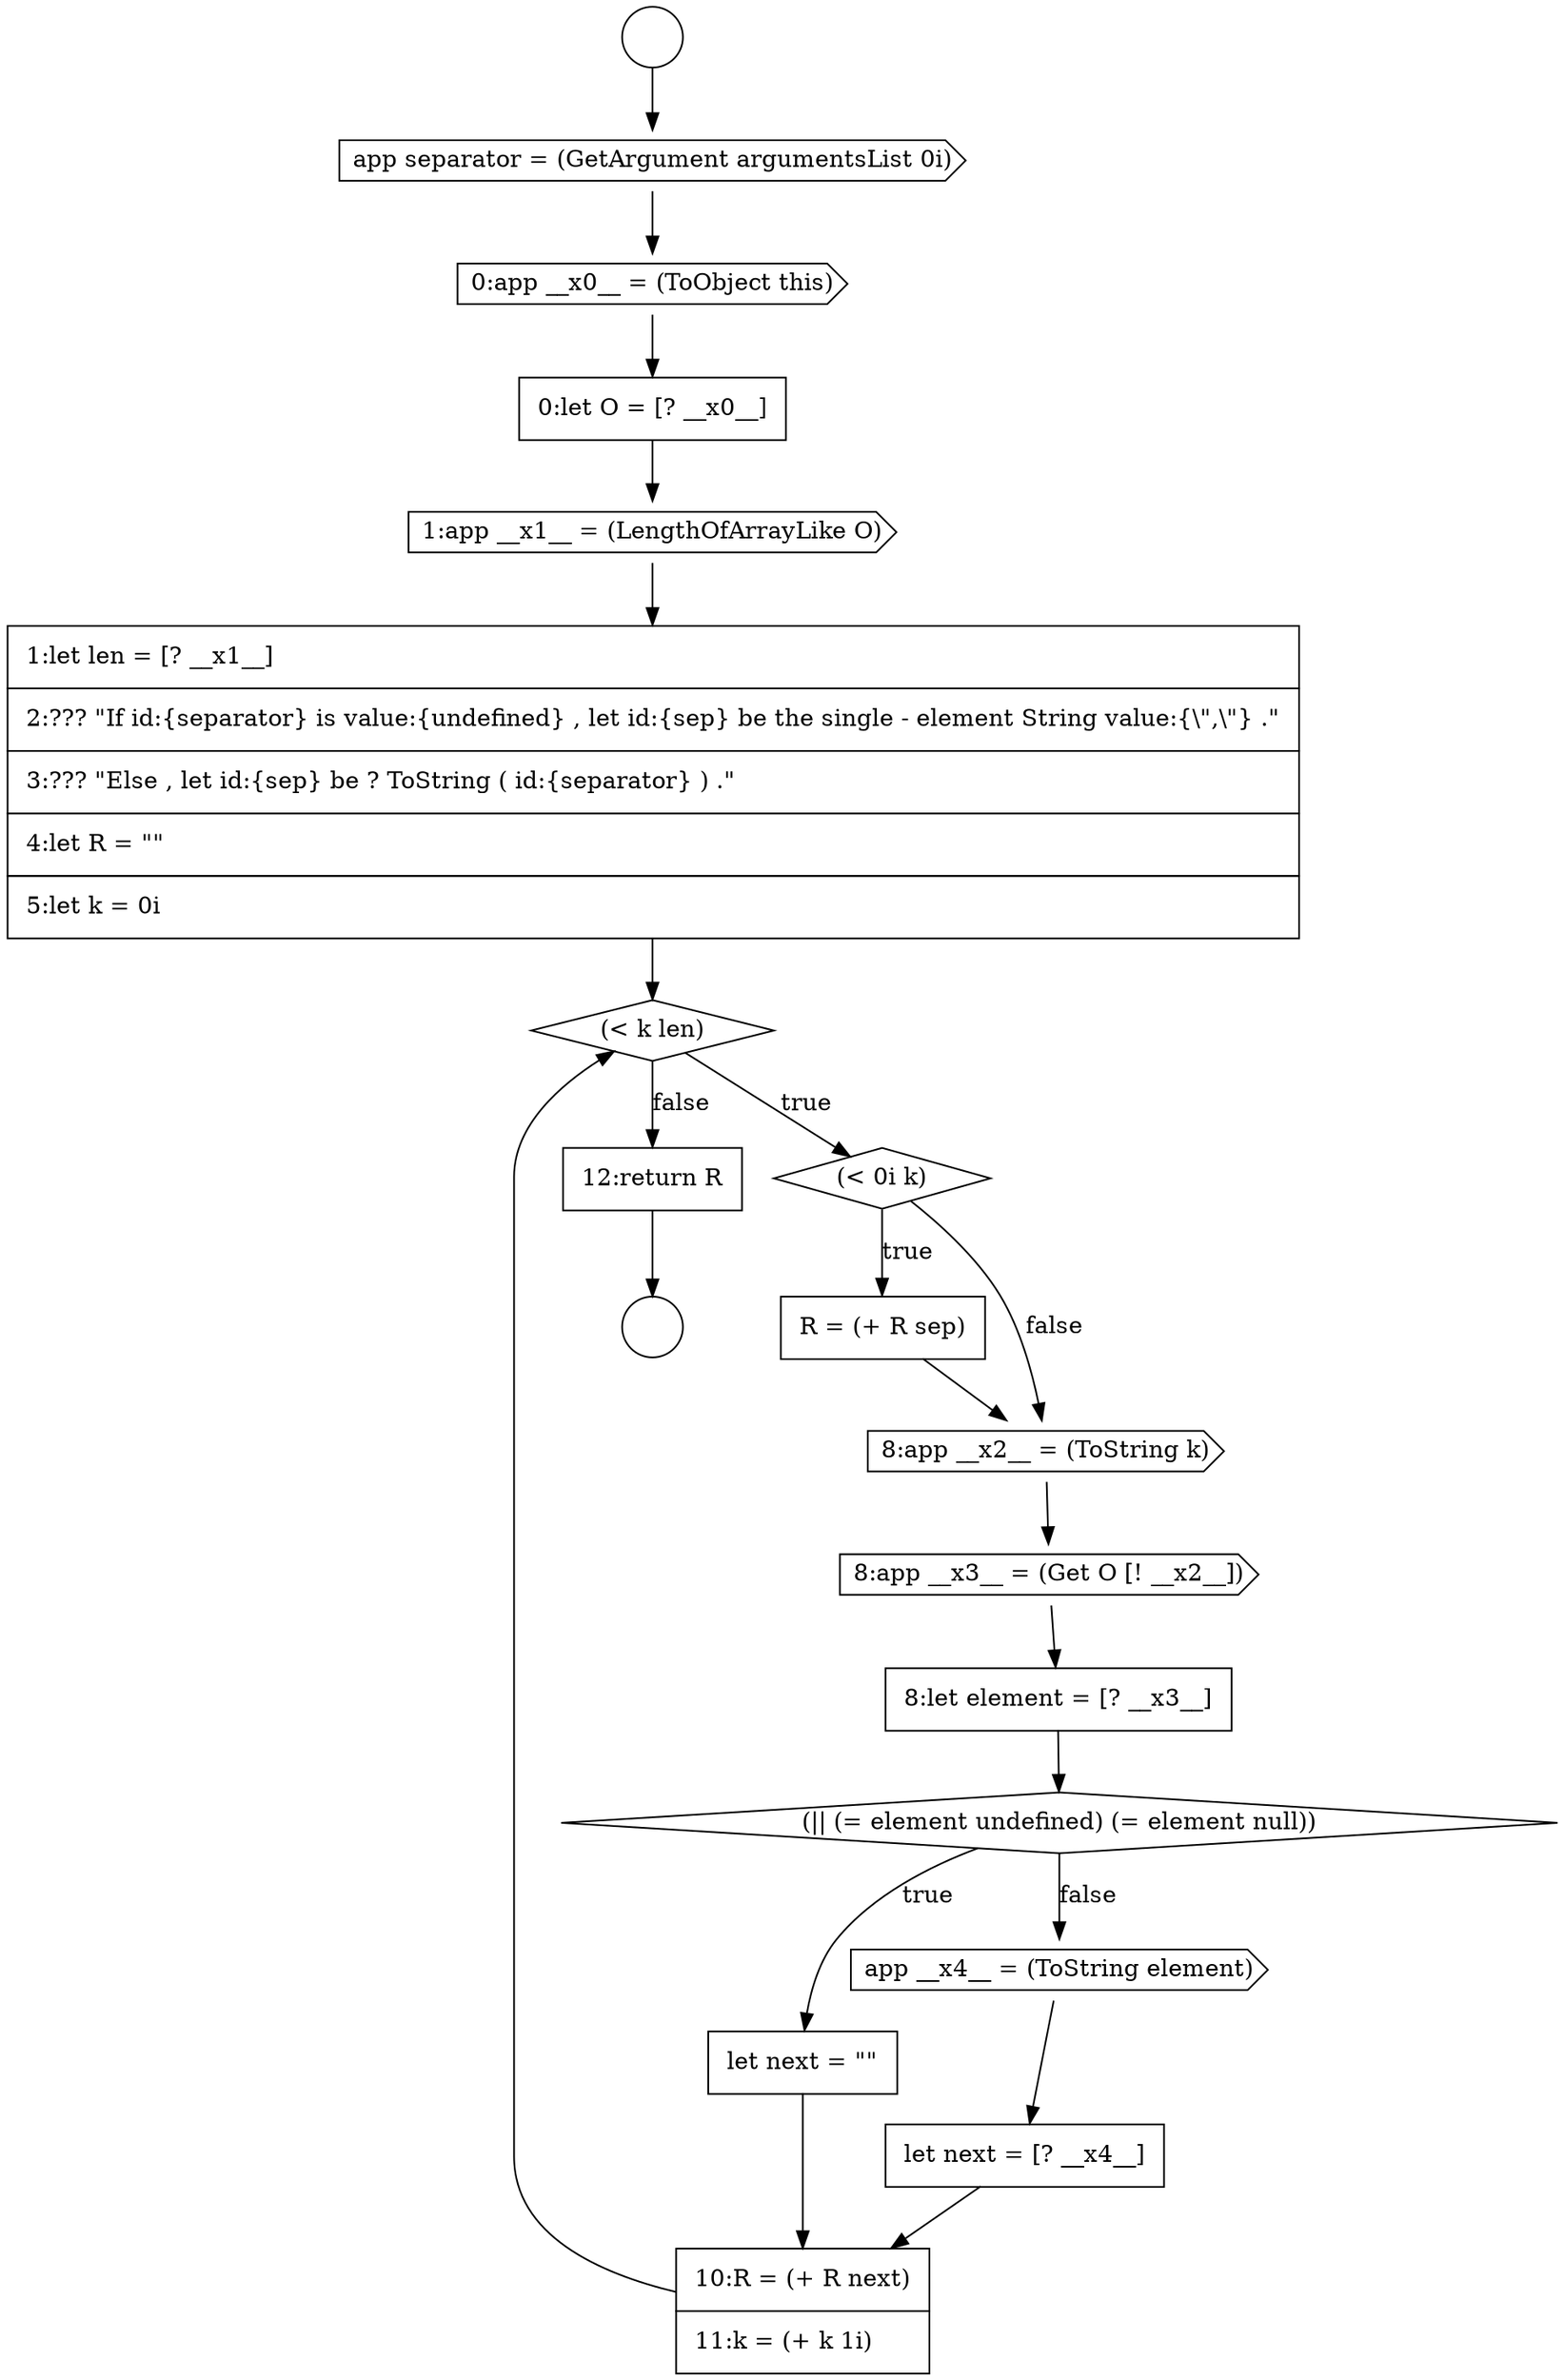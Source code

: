 digraph {
  node16456 [shape=none, margin=0, label=<<font color="black">
    <table border="0" cellborder="1" cellspacing="0" cellpadding="10">
      <tr><td align="left">1:let len = [? __x1__]</td></tr>
      <tr><td align="left">2:??? &quot;If id:{separator} is value:{undefined} , let id:{sep} be the single - element String value:{\&quot;,\&quot;} .&quot;</td></tr>
      <tr><td align="left">3:??? &quot;Else , let id:{sep} be ? ToString ( id:{separator} ) .&quot;</td></tr>
      <tr><td align="left">4:let R = &quot;&quot;</td></tr>
      <tr><td align="left">5:let k = 0i</td></tr>
    </table>
  </font>> color="black" fillcolor="white" style=filled]
  node16452 [shape=cds, label=<<font color="black">app separator = (GetArgument argumentsList 0i)</font>> color="black" fillcolor="white" style=filled]
  node16463 [shape=diamond, label=<<font color="black">(|| (= element undefined) (= element null))</font>> color="black" fillcolor="white" style=filled]
  node16455 [shape=cds, label=<<font color="black">1:app __x1__ = (LengthOfArrayLike O)</font>> color="black" fillcolor="white" style=filled]
  node16451 [shape=circle label=" " color="black" fillcolor="white" style=filled]
  node16468 [shape=none, margin=0, label=<<font color="black">
    <table border="0" cellborder="1" cellspacing="0" cellpadding="10">
      <tr><td align="left">12:return R</td></tr>
    </table>
  </font>> color="black" fillcolor="white" style=filled]
  node16464 [shape=none, margin=0, label=<<font color="black">
    <table border="0" cellborder="1" cellspacing="0" cellpadding="10">
      <tr><td align="left">let next = &quot;&quot;</td></tr>
    </table>
  </font>> color="black" fillcolor="white" style=filled]
  node16454 [shape=none, margin=0, label=<<font color="black">
    <table border="0" cellborder="1" cellspacing="0" cellpadding="10">
      <tr><td align="left">0:let O = [? __x0__]</td></tr>
    </table>
  </font>> color="black" fillcolor="white" style=filled]
  node16467 [shape=none, margin=0, label=<<font color="black">
    <table border="0" cellborder="1" cellspacing="0" cellpadding="10">
      <tr><td align="left">10:R = (+ R next)</td></tr>
      <tr><td align="left">11:k = (+ k 1i)</td></tr>
    </table>
  </font>> color="black" fillcolor="white" style=filled]
  node16457 [shape=diamond, label=<<font color="black">(&lt; k len)</font>> color="black" fillcolor="white" style=filled]
  node16461 [shape=cds, label=<<font color="black">8:app __x3__ = (Get O [! __x2__])</font>> color="black" fillcolor="white" style=filled]
  node16450 [shape=circle label=" " color="black" fillcolor="white" style=filled]
  node16453 [shape=cds, label=<<font color="black">0:app __x0__ = (ToObject this)</font>> color="black" fillcolor="white" style=filled]
  node16458 [shape=diamond, label=<<font color="black">(&lt; 0i k)</font>> color="black" fillcolor="white" style=filled]
  node16462 [shape=none, margin=0, label=<<font color="black">
    <table border="0" cellborder="1" cellspacing="0" cellpadding="10">
      <tr><td align="left">8:let element = [? __x3__]</td></tr>
    </table>
  </font>> color="black" fillcolor="white" style=filled]
  node16466 [shape=none, margin=0, label=<<font color="black">
    <table border="0" cellborder="1" cellspacing="0" cellpadding="10">
      <tr><td align="left">let next = [? __x4__]</td></tr>
    </table>
  </font>> color="black" fillcolor="white" style=filled]
  node16459 [shape=none, margin=0, label=<<font color="black">
    <table border="0" cellborder="1" cellspacing="0" cellpadding="10">
      <tr><td align="left">R = (+ R sep)</td></tr>
    </table>
  </font>> color="black" fillcolor="white" style=filled]
  node16460 [shape=cds, label=<<font color="black">8:app __x2__ = (ToString k)</font>> color="black" fillcolor="white" style=filled]
  node16465 [shape=cds, label=<<font color="black">app __x4__ = (ToString element)</font>> color="black" fillcolor="white" style=filled]
  node16460 -> node16461 [ color="black"]
  node16456 -> node16457 [ color="black"]
  node16458 -> node16459 [label=<<font color="black">true</font>> color="black"]
  node16458 -> node16460 [label=<<font color="black">false</font>> color="black"]
  node16467 -> node16457 [ color="black"]
  node16454 -> node16455 [ color="black"]
  node16455 -> node16456 [ color="black"]
  node16464 -> node16467 [ color="black"]
  node16459 -> node16460 [ color="black"]
  node16461 -> node16462 [ color="black"]
  node16453 -> node16454 [ color="black"]
  node16466 -> node16467 [ color="black"]
  node16463 -> node16464 [label=<<font color="black">true</font>> color="black"]
  node16463 -> node16465 [label=<<font color="black">false</font>> color="black"]
  node16462 -> node16463 [ color="black"]
  node16457 -> node16458 [label=<<font color="black">true</font>> color="black"]
  node16457 -> node16468 [label=<<font color="black">false</font>> color="black"]
  node16452 -> node16453 [ color="black"]
  node16465 -> node16466 [ color="black"]
  node16450 -> node16452 [ color="black"]
  node16468 -> node16451 [ color="black"]
}
